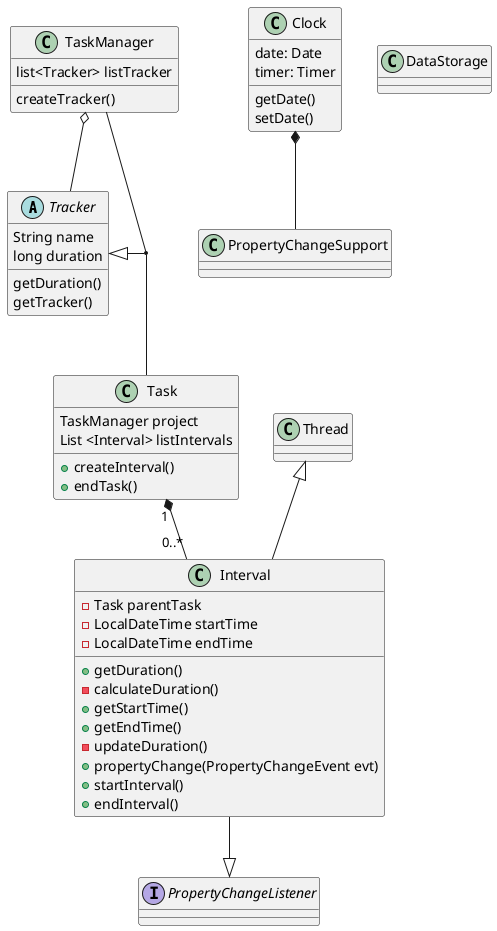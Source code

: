 @startuml
abstract class Tracker{
String name
long duration
getDuration()
getTracker()
}

class TaskManager{
list<Tracker> listTracker
createTracker()
}

class Task{
TaskManager project
List <Interval> listIntervals
+createInterval()
+endTask()
}

class Interval{
-Task parentTask
-LocalDateTime startTime
-LocalDateTime endTime
+getDuration()
-calculateDuration()
+getStartTime()
+getEndTime()
-updateDuration()
+propertyChange(PropertyChangeEvent evt)
+startInterval()
+endInterval()
}

Interface PropertyChangeListener

Class PropertyChangeSupport

class Clock{
getDate()
setDate()
date: Date
timer: Timer
}


class Thread
class DataStorage


Tracker<|--(TaskManager, Task)
Task"1"*--"0..*"Interval
Interval--|>PropertyChangeListener
TaskManager o--Tracker
Clock*--PropertyChangeSupport
Thread <|-- Interval


@enduml

